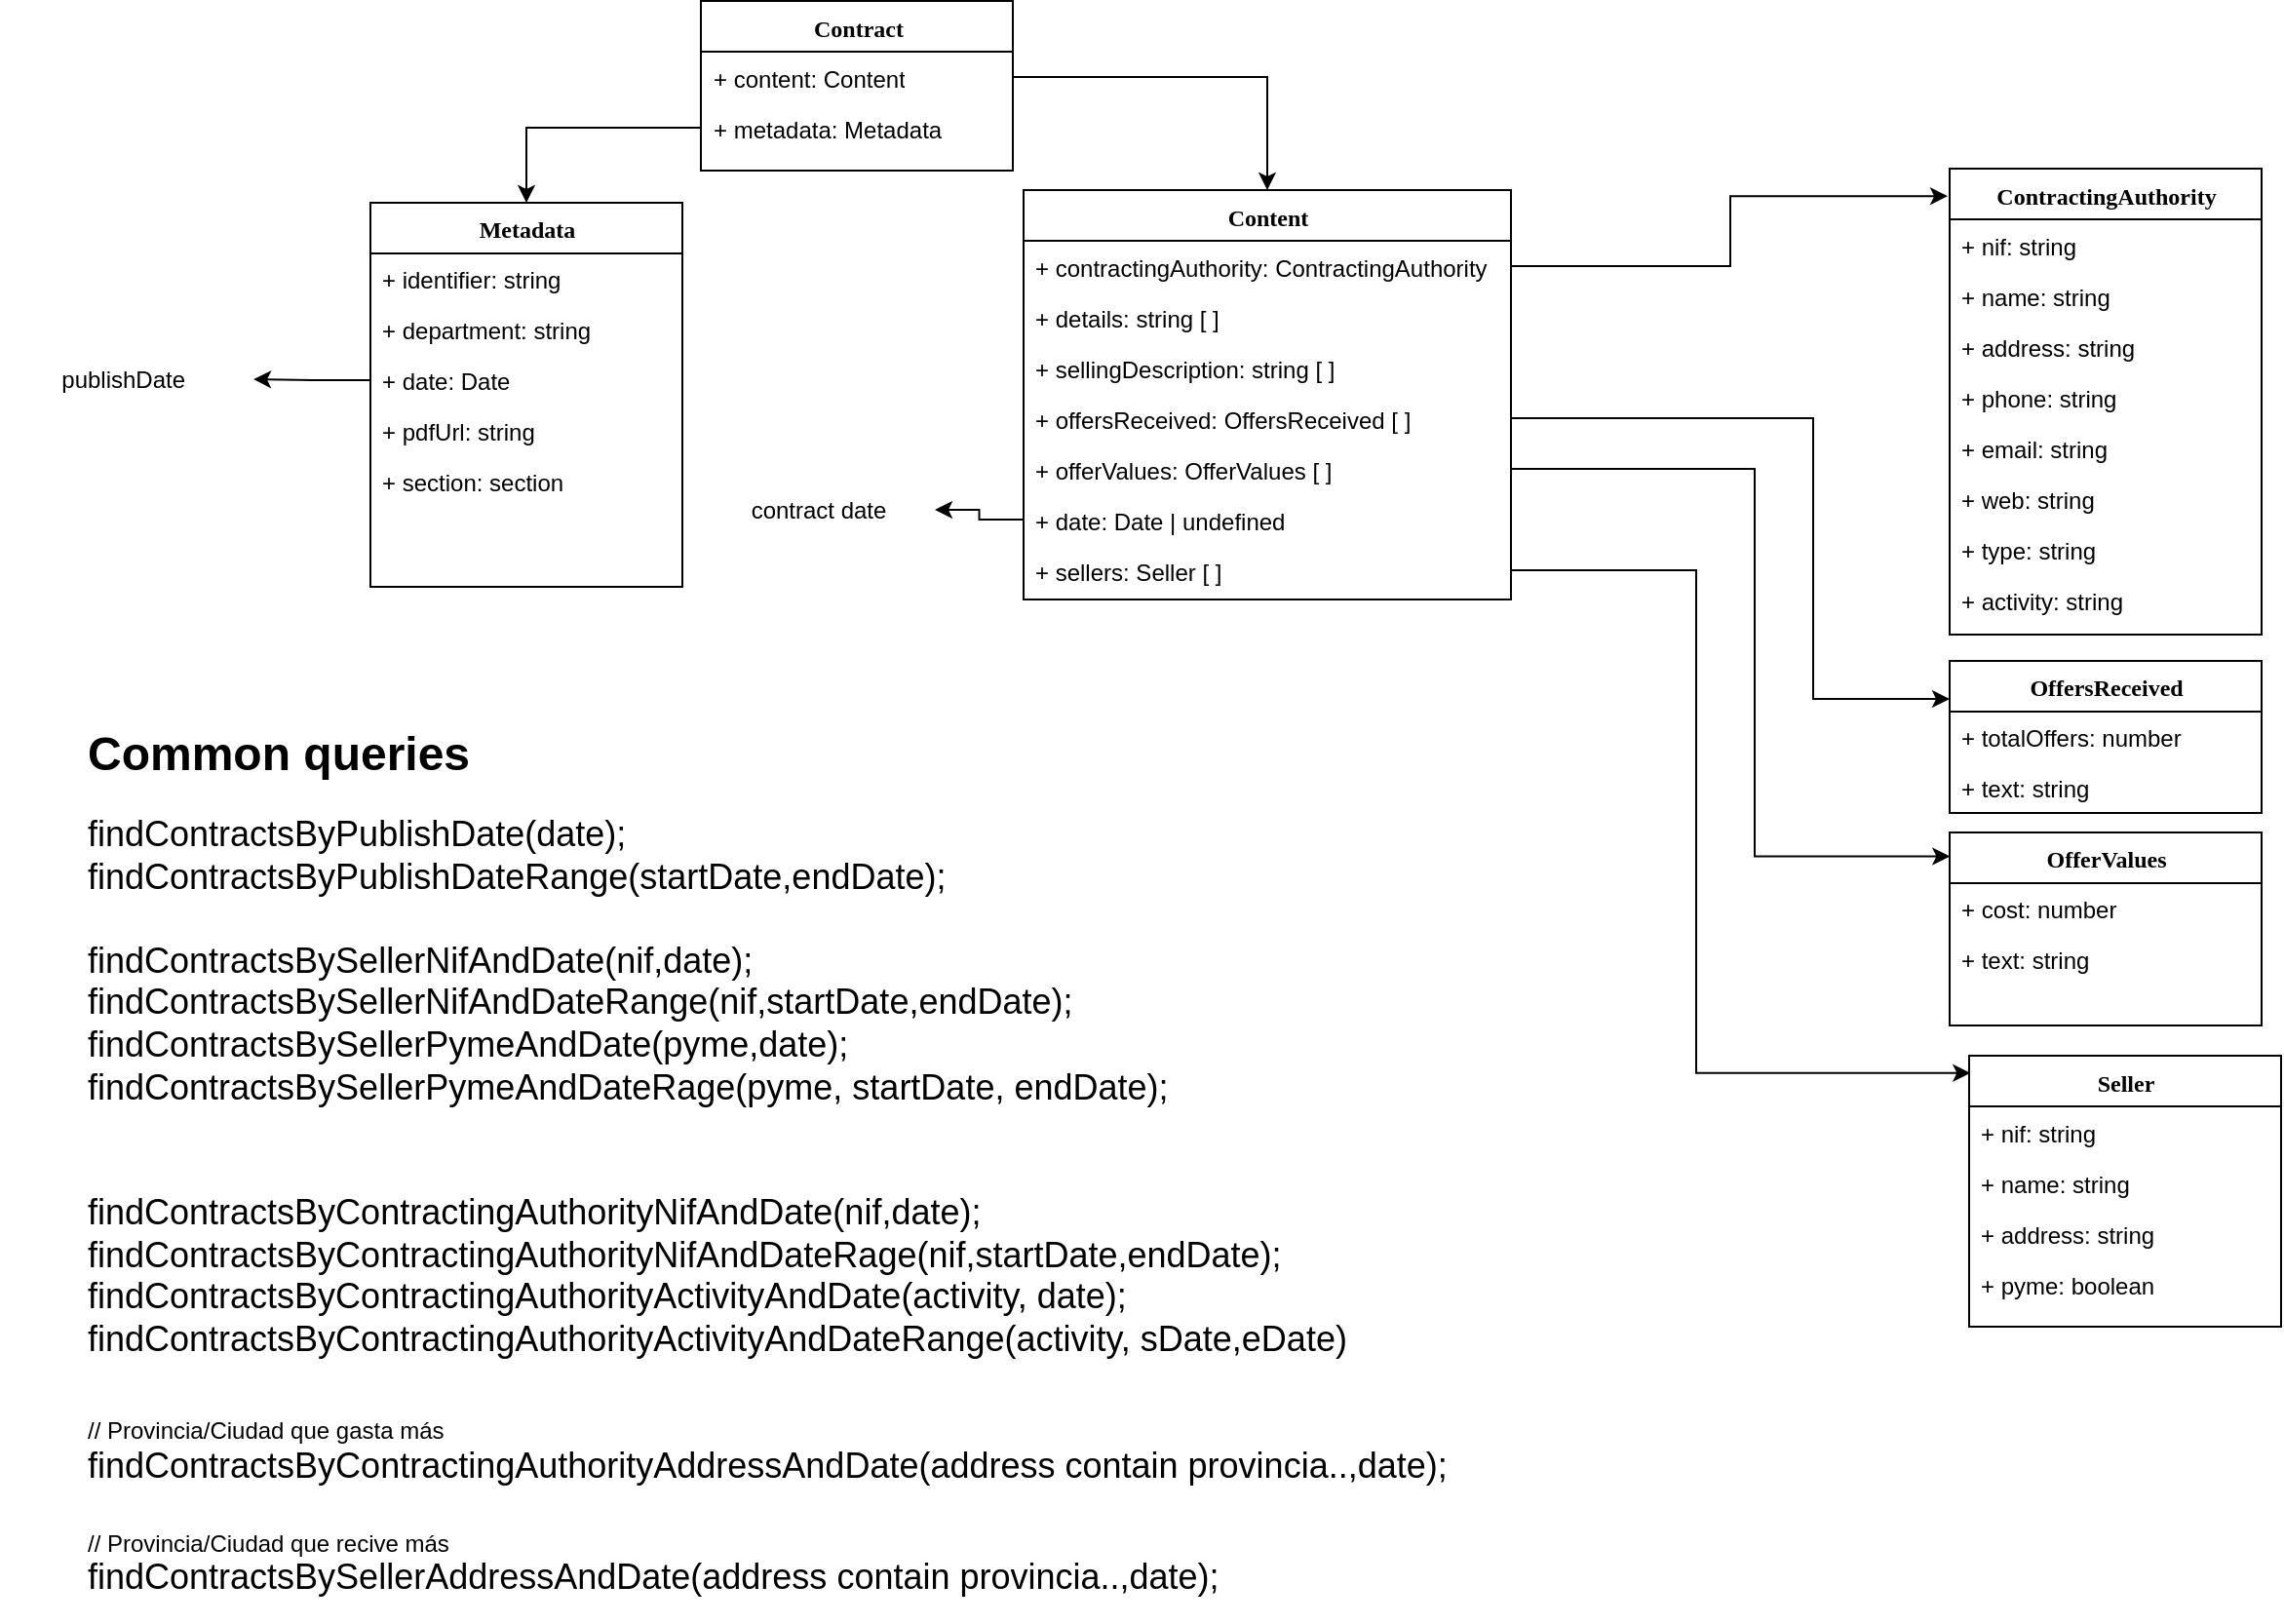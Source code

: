 <mxfile version="11.1.4" type="device"><diagram name="Page-1" id="9f46799a-70d6-7492-0946-bef42562c5a5"><mxGraphModel dx="2926" dy="1777" grid="1" gridSize="10" guides="1" tooltips="1" connect="1" arrows="1" fold="1" page="1" pageScale="1" pageWidth="1100" pageHeight="850" background="#ffffff" math="0" shadow="0"><root><mxCell id="0"/><mxCell id="1" parent="0"/><mxCell id="78961159f06e98e8-17" value="Contract&lt;br&gt;" style="swimlane;html=1;fontStyle=1;align=center;verticalAlign=top;childLayout=stackLayout;horizontal=1;startSize=26;horizontalStack=0;resizeParent=1;resizeLast=0;collapsible=1;marginBottom=0;swimlaneFillColor=#ffffff;rounded=0;shadow=0;comic=0;labelBackgroundColor=none;strokeColor=#000000;strokeWidth=1;fillColor=none;fontFamily=Verdana;fontSize=12;fontColor=#000000;" parent="1" vertex="1"><mxGeometry x="-0.5" y="-141.5" width="160" height="87" as="geometry"/></mxCell><mxCell id="78961159f06e98e8-21" value="+ content: Content" style="text;html=1;strokeColor=none;fillColor=none;align=left;verticalAlign=top;spacingLeft=4;spacingRight=4;whiteSpace=wrap;overflow=hidden;rotatable=0;points=[[0,0.5],[1,0.5]];portConstraint=eastwest;" parent="78961159f06e98e8-17" vertex="1"><mxGeometry y="26" width="160" height="26" as="geometry"/></mxCell><mxCell id="78961159f06e98e8-23" value="+ metadata: Metadata" style="text;html=1;strokeColor=none;fillColor=none;align=left;verticalAlign=top;spacingLeft=4;spacingRight=4;whiteSpace=wrap;overflow=hidden;rotatable=0;points=[[0,0.5],[1,0.5]];portConstraint=eastwest;" parent="78961159f06e98e8-17" vertex="1"><mxGeometry y="52" width="160" height="26" as="geometry"/></mxCell><mxCell id="78961159f06e98e8-30" value="Content" style="swimlane;html=1;fontStyle=1;align=center;verticalAlign=top;childLayout=stackLayout;horizontal=1;startSize=26;horizontalStack=0;resizeParent=1;resizeLast=0;collapsible=1;marginBottom=0;swimlaneFillColor=#ffffff;rounded=0;shadow=0;comic=0;labelBackgroundColor=none;strokeColor=#000000;strokeWidth=1;fillColor=none;fontFamily=Verdana;fontSize=12;fontColor=#000000;" parent="1" vertex="1"><mxGeometry x="165" y="-44.5" width="250" height="210" as="geometry"/></mxCell><mxCell id="78961159f06e98e8-31" value="+ contractingAuthority: ContractingAuthority" style="text;html=1;strokeColor=none;fillColor=none;align=left;verticalAlign=top;spacingLeft=4;spacingRight=4;whiteSpace=wrap;overflow=hidden;rotatable=0;points=[[0,0.5],[1,0.5]];portConstraint=eastwest;" parent="78961159f06e98e8-30" vertex="1"><mxGeometry y="26" width="250" height="26" as="geometry"/></mxCell><mxCell id="78961159f06e98e8-32" value="+ details: string [ ]" style="text;html=1;strokeColor=none;fillColor=none;align=left;verticalAlign=top;spacingLeft=4;spacingRight=4;whiteSpace=wrap;overflow=hidden;rotatable=0;points=[[0,0.5],[1,0.5]];portConstraint=eastwest;" parent="78961159f06e98e8-30" vertex="1"><mxGeometry y="52" width="250" height="26" as="geometry"/></mxCell><mxCell id="78961159f06e98e8-33" value="+ sellingDescription: string [ ]" style="text;html=1;strokeColor=none;fillColor=none;align=left;verticalAlign=top;spacingLeft=4;spacingRight=4;whiteSpace=wrap;overflow=hidden;rotatable=0;points=[[0,0.5],[1,0.5]];portConstraint=eastwest;" parent="78961159f06e98e8-30" vertex="1"><mxGeometry y="78" width="250" height="26" as="geometry"/></mxCell><mxCell id="78961159f06e98e8-34" value="+ offersReceived: OffersReceived [ ]" style="text;html=1;strokeColor=none;fillColor=none;align=left;verticalAlign=top;spacingLeft=4;spacingRight=4;whiteSpace=wrap;overflow=hidden;rotatable=0;points=[[0,0.5],[1,0.5]];portConstraint=eastwest;" parent="78961159f06e98e8-30" vertex="1"><mxGeometry y="104" width="250" height="26" as="geometry"/></mxCell><mxCell id="78961159f06e98e8-36" value="+ offerValues: OfferValues [ ]" style="text;html=1;strokeColor=none;fillColor=none;align=left;verticalAlign=top;spacingLeft=4;spacingRight=4;whiteSpace=wrap;overflow=hidden;rotatable=0;points=[[0,0.5],[1,0.5]];portConstraint=eastwest;" parent="78961159f06e98e8-30" vertex="1"><mxGeometry y="130" width="250" height="26" as="geometry"/></mxCell><mxCell id="78961159f06e98e8-37" value="+ date: Date | undefined" style="text;html=1;strokeColor=none;fillColor=none;align=left;verticalAlign=top;spacingLeft=4;spacingRight=4;whiteSpace=wrap;overflow=hidden;rotatable=0;points=[[0,0.5],[1,0.5]];portConstraint=eastwest;" parent="78961159f06e98e8-30" vertex="1"><mxGeometry y="156" width="250" height="26" as="geometry"/></mxCell><mxCell id="BPd1W013YtHDv4Fu67jF-3" value="+ sellers: Seller [ ]" style="text;html=1;strokeColor=none;fillColor=none;align=left;verticalAlign=top;spacingLeft=4;spacingRight=4;whiteSpace=wrap;overflow=hidden;rotatable=0;points=[[0,0.5],[1,0.5]];portConstraint=eastwest;" vertex="1" parent="78961159f06e98e8-30"><mxGeometry y="182" width="250" height="26" as="geometry"/></mxCell><mxCell id="78961159f06e98e8-43" value="Metadata" style="swimlane;html=1;fontStyle=1;align=center;verticalAlign=top;childLayout=stackLayout;horizontal=1;startSize=26;horizontalStack=0;resizeParent=1;resizeLast=0;collapsible=1;marginBottom=0;swimlaneFillColor=#ffffff;rounded=0;shadow=0;comic=0;labelBackgroundColor=none;strokeColor=#000000;strokeWidth=1;fillColor=none;fontFamily=Verdana;fontSize=12;fontColor=#000000;" parent="1" vertex="1"><mxGeometry x="-170" y="-38" width="160" height="197" as="geometry"/></mxCell><mxCell id="78961159f06e98e8-44" value="+ identifier: string" style="text;html=1;strokeColor=none;fillColor=none;align=left;verticalAlign=top;spacingLeft=4;spacingRight=4;whiteSpace=wrap;overflow=hidden;rotatable=0;points=[[0,0.5],[1,0.5]];portConstraint=eastwest;" parent="78961159f06e98e8-43" vertex="1"><mxGeometry y="26" width="160" height="26" as="geometry"/></mxCell><mxCell id="78961159f06e98e8-49" value="+ department: string" style="text;html=1;strokeColor=none;fillColor=none;align=left;verticalAlign=top;spacingLeft=4;spacingRight=4;whiteSpace=wrap;overflow=hidden;rotatable=0;points=[[0,0.5],[1,0.5]];portConstraint=eastwest;" parent="78961159f06e98e8-43" vertex="1"><mxGeometry y="52" width="160" height="26" as="geometry"/></mxCell><mxCell id="78961159f06e98e8-45" value="+ date: Date" style="text;html=1;strokeColor=none;fillColor=none;align=left;verticalAlign=top;spacingLeft=4;spacingRight=4;whiteSpace=wrap;overflow=hidden;rotatable=0;points=[[0,0.5],[1,0.5]];portConstraint=eastwest;" parent="78961159f06e98e8-43" vertex="1"><mxGeometry y="78" width="160" height="26" as="geometry"/></mxCell><mxCell id="78961159f06e98e8-50" value="+ pdfUrl: string" style="text;html=1;strokeColor=none;fillColor=none;align=left;verticalAlign=top;spacingLeft=4;spacingRight=4;whiteSpace=wrap;overflow=hidden;rotatable=0;points=[[0,0.5],[1,0.5]];portConstraint=eastwest;" parent="78961159f06e98e8-43" vertex="1"><mxGeometry y="104" width="160" height="26" as="geometry"/></mxCell><mxCell id="BPd1W013YtHDv4Fu67jF-1" value="+ section: section" style="text;html=1;strokeColor=none;fillColor=none;align=left;verticalAlign=top;spacingLeft=4;spacingRight=4;whiteSpace=wrap;overflow=hidden;rotatable=0;points=[[0,0.5],[1,0.5]];portConstraint=eastwest;" vertex="1" parent="78961159f06e98e8-43"><mxGeometry y="130" width="160" height="26" as="geometry"/></mxCell><mxCell id="78961159f06e98e8-69" value="ContractingAuthority" style="swimlane;html=1;fontStyle=1;align=center;verticalAlign=top;childLayout=stackLayout;horizontal=1;startSize=26;horizontalStack=0;resizeParent=1;resizeLast=0;collapsible=1;marginBottom=0;swimlaneFillColor=#ffffff;rounded=0;shadow=0;comic=0;labelBackgroundColor=none;strokeColor=#000000;strokeWidth=1;fillColor=none;fontFamily=Verdana;fontSize=12;fontColor=#000000;" parent="1" vertex="1"><mxGeometry x="640" y="-55.5" width="160" height="239" as="geometry"/></mxCell><mxCell id="78961159f06e98e8-70" value="+ nif: string" style="text;html=1;strokeColor=none;fillColor=none;align=left;verticalAlign=top;spacingLeft=4;spacingRight=4;whiteSpace=wrap;overflow=hidden;rotatable=0;points=[[0,0.5],[1,0.5]];portConstraint=eastwest;" parent="78961159f06e98e8-69" vertex="1"><mxGeometry y="26" width="160" height="26" as="geometry"/></mxCell><mxCell id="BPd1W013YtHDv4Fu67jF-4" value="+ name: string" style="text;html=1;strokeColor=none;fillColor=none;align=left;verticalAlign=top;spacingLeft=4;spacingRight=4;whiteSpace=wrap;overflow=hidden;rotatable=0;points=[[0,0.5],[1,0.5]];portConstraint=eastwest;" vertex="1" parent="78961159f06e98e8-69"><mxGeometry y="52" width="160" height="26" as="geometry"/></mxCell><mxCell id="BPd1W013YtHDv4Fu67jF-5" value="+ address: string" style="text;html=1;strokeColor=none;fillColor=none;align=left;verticalAlign=top;spacingLeft=4;spacingRight=4;whiteSpace=wrap;overflow=hidden;rotatable=0;points=[[0,0.5],[1,0.5]];portConstraint=eastwest;" vertex="1" parent="78961159f06e98e8-69"><mxGeometry y="78" width="160" height="26" as="geometry"/></mxCell><mxCell id="BPd1W013YtHDv4Fu67jF-6" value="+ phone: string" style="text;html=1;strokeColor=none;fillColor=none;align=left;verticalAlign=top;spacingLeft=4;spacingRight=4;whiteSpace=wrap;overflow=hidden;rotatable=0;points=[[0,0.5],[1,0.5]];portConstraint=eastwest;" vertex="1" parent="78961159f06e98e8-69"><mxGeometry y="104" width="160" height="26" as="geometry"/></mxCell><mxCell id="BPd1W013YtHDv4Fu67jF-7" value="+ email: string" style="text;html=1;strokeColor=none;fillColor=none;align=left;verticalAlign=top;spacingLeft=4;spacingRight=4;whiteSpace=wrap;overflow=hidden;rotatable=0;points=[[0,0.5],[1,0.5]];portConstraint=eastwest;" vertex="1" parent="78961159f06e98e8-69"><mxGeometry y="130" width="160" height="26" as="geometry"/></mxCell><mxCell id="BPd1W013YtHDv4Fu67jF-8" value="+ web: string" style="text;html=1;strokeColor=none;fillColor=none;align=left;verticalAlign=top;spacingLeft=4;spacingRight=4;whiteSpace=wrap;overflow=hidden;rotatable=0;points=[[0,0.5],[1,0.5]];portConstraint=eastwest;" vertex="1" parent="78961159f06e98e8-69"><mxGeometry y="156" width="160" height="26" as="geometry"/></mxCell><mxCell id="BPd1W013YtHDv4Fu67jF-9" value="+ type: string" style="text;html=1;strokeColor=none;fillColor=none;align=left;verticalAlign=top;spacingLeft=4;spacingRight=4;whiteSpace=wrap;overflow=hidden;rotatable=0;points=[[0,0.5],[1,0.5]];portConstraint=eastwest;" vertex="1" parent="78961159f06e98e8-69"><mxGeometry y="182" width="160" height="26" as="geometry"/></mxCell><mxCell id="BPd1W013YtHDv4Fu67jF-10" value="+ activity: string" style="text;html=1;strokeColor=none;fillColor=none;align=left;verticalAlign=top;spacingLeft=4;spacingRight=4;whiteSpace=wrap;overflow=hidden;rotatable=0;points=[[0,0.5],[1,0.5]];portConstraint=eastwest;" vertex="1" parent="78961159f06e98e8-69"><mxGeometry y="208" width="160" height="26" as="geometry"/></mxCell><mxCell id="78961159f06e98e8-82" value="OfferValues" style="swimlane;html=1;fontStyle=1;align=center;verticalAlign=top;childLayout=stackLayout;horizontal=1;startSize=26;horizontalStack=0;resizeParent=1;resizeLast=0;collapsible=1;marginBottom=0;swimlaneFillColor=#ffffff;rounded=0;shadow=0;comic=0;labelBackgroundColor=none;strokeColor=#000000;strokeWidth=1;fillColor=none;fontFamily=Verdana;fontSize=12;fontColor=#000000;" parent="1" vertex="1"><mxGeometry x="640" y="285" width="160" height="99" as="geometry"/></mxCell><mxCell id="78961159f06e98e8-83" value="+ cost: number" style="text;html=1;strokeColor=none;fillColor=none;align=left;verticalAlign=top;spacingLeft=4;spacingRight=4;whiteSpace=wrap;overflow=hidden;rotatable=0;points=[[0,0.5],[1,0.5]];portConstraint=eastwest;" parent="78961159f06e98e8-82" vertex="1"><mxGeometry y="26" width="160" height="26" as="geometry"/></mxCell><mxCell id="78961159f06e98e8-84" value="+ text: string" style="text;html=1;strokeColor=none;fillColor=none;align=left;verticalAlign=top;spacingLeft=4;spacingRight=4;whiteSpace=wrap;overflow=hidden;rotatable=0;points=[[0,0.5],[1,0.5]];portConstraint=eastwest;" parent="78961159f06e98e8-82" vertex="1"><mxGeometry y="52" width="160" height="26" as="geometry"/></mxCell><mxCell id="78961159f06e98e8-95" value="OffersReceived" style="swimlane;html=1;fontStyle=1;align=center;verticalAlign=top;childLayout=stackLayout;horizontal=1;startSize=26;horizontalStack=0;resizeParent=1;resizeLast=0;collapsible=1;marginBottom=0;swimlaneFillColor=#ffffff;rounded=0;shadow=0;comic=0;labelBackgroundColor=none;strokeColor=#000000;strokeWidth=1;fillColor=none;fontFamily=Verdana;fontSize=12;fontColor=#000000;" parent="1" vertex="1"><mxGeometry x="640" y="197" width="160" height="78" as="geometry"/></mxCell><mxCell id="78961159f06e98e8-96" value="+ totalOffers: number" style="text;html=1;strokeColor=none;fillColor=none;align=left;verticalAlign=top;spacingLeft=4;spacingRight=4;whiteSpace=wrap;overflow=hidden;rotatable=0;points=[[0,0.5],[1,0.5]];portConstraint=eastwest;" parent="78961159f06e98e8-95" vertex="1"><mxGeometry y="26" width="160" height="26" as="geometry"/></mxCell><mxCell id="78961159f06e98e8-97" value="+ text: string" style="text;html=1;strokeColor=none;fillColor=none;align=left;verticalAlign=top;spacingLeft=4;spacingRight=4;whiteSpace=wrap;overflow=hidden;rotatable=0;points=[[0,0.5],[1,0.5]];portConstraint=eastwest;" parent="78961159f06e98e8-95" vertex="1"><mxGeometry y="52" width="160" height="26" as="geometry"/></mxCell><mxCell id="78961159f06e98e8-108" value="Seller" style="swimlane;html=1;fontStyle=1;align=center;verticalAlign=top;childLayout=stackLayout;horizontal=1;startSize=26;horizontalStack=0;resizeParent=1;resizeLast=0;collapsible=1;marginBottom=0;swimlaneFillColor=#ffffff;rounded=0;shadow=0;comic=0;labelBackgroundColor=none;strokeColor=#000000;strokeWidth=1;fillColor=none;fontFamily=Verdana;fontSize=12;fontColor=#000000;" parent="1" vertex="1"><mxGeometry x="650" y="399.5" width="160" height="139" as="geometry"/></mxCell><mxCell id="78961159f06e98e8-109" value="+ nif: string&lt;br&gt;" style="text;html=1;strokeColor=none;fillColor=none;align=left;verticalAlign=top;spacingLeft=4;spacingRight=4;whiteSpace=wrap;overflow=hidden;rotatable=0;points=[[0,0.5],[1,0.5]];portConstraint=eastwest;" parent="78961159f06e98e8-108" vertex="1"><mxGeometry y="26" width="160" height="26" as="geometry"/></mxCell><mxCell id="78961159f06e98e8-110" value="+ name: string" style="text;html=1;strokeColor=none;fillColor=none;align=left;verticalAlign=top;spacingLeft=4;spacingRight=4;whiteSpace=wrap;overflow=hidden;rotatable=0;points=[[0,0.5],[1,0.5]];portConstraint=eastwest;" parent="78961159f06e98e8-108" vertex="1"><mxGeometry y="52" width="160" height="26" as="geometry"/></mxCell><mxCell id="BPd1W013YtHDv4Fu67jF-11" value="+ address: string" style="text;html=1;strokeColor=none;fillColor=none;align=left;verticalAlign=top;spacingLeft=4;spacingRight=4;whiteSpace=wrap;overflow=hidden;rotatable=0;points=[[0,0.5],[1,0.5]];portConstraint=eastwest;" vertex="1" parent="78961159f06e98e8-108"><mxGeometry y="78" width="160" height="26" as="geometry"/></mxCell><mxCell id="BPd1W013YtHDv4Fu67jF-12" value="+ pyme: boolean" style="text;html=1;strokeColor=none;fillColor=none;align=left;verticalAlign=top;spacingLeft=4;spacingRight=4;whiteSpace=wrap;overflow=hidden;rotatable=0;points=[[0,0.5],[1,0.5]];portConstraint=eastwest;" vertex="1" parent="78961159f06e98e8-108"><mxGeometry y="104" width="160" height="26" as="geometry"/></mxCell><mxCell id="BPd1W013YtHDv4Fu67jF-2" style="edgeStyle=orthogonalEdgeStyle;rounded=0;orthogonalLoop=1;jettySize=auto;html=1;exitX=0;exitY=0.5;exitDx=0;exitDy=0;entryX=0.5;entryY=0;entryDx=0;entryDy=0;" edge="1" parent="1" source="78961159f06e98e8-23" target="78961159f06e98e8-43"><mxGeometry relative="1" as="geometry"/></mxCell><mxCell id="BPd1W013YtHDv4Fu67jF-13" style="edgeStyle=orthogonalEdgeStyle;rounded=0;orthogonalLoop=1;jettySize=auto;html=1;exitX=1;exitY=0.5;exitDx=0;exitDy=0;entryX=0.5;entryY=0;entryDx=0;entryDy=0;" edge="1" parent="1" source="78961159f06e98e8-21" target="78961159f06e98e8-30"><mxGeometry relative="1" as="geometry"/></mxCell><mxCell id="BPd1W013YtHDv4Fu67jF-19" value="publishDate&amp;nbsp;" style="text;html=1;strokeColor=none;fillColor=none;align=center;verticalAlign=middle;whiteSpace=wrap;rounded=0;" vertex="1" parent="1"><mxGeometry x="-360" y="34" width="130" height="37" as="geometry"/></mxCell><mxCell id="BPd1W013YtHDv4Fu67jF-21" style="edgeStyle=orthogonalEdgeStyle;rounded=0;orthogonalLoop=1;jettySize=auto;html=1;" edge="1" parent="1" source="78961159f06e98e8-45" target="BPd1W013YtHDv4Fu67jF-19"><mxGeometry relative="1" as="geometry"/></mxCell><mxCell id="BPd1W013YtHDv4Fu67jF-22" value="contract date&lt;br&gt;" style="text;html=1;strokeColor=none;fillColor=none;align=center;verticalAlign=middle;whiteSpace=wrap;rounded=0;" vertex="1" parent="1"><mxGeometry x="-0.5" y="98.5" width="120" height="42" as="geometry"/></mxCell><mxCell id="BPd1W013YtHDv4Fu67jF-23" style="edgeStyle=orthogonalEdgeStyle;rounded=0;orthogonalLoop=1;jettySize=auto;html=1;" edge="1" parent="1" source="78961159f06e98e8-37" target="BPd1W013YtHDv4Fu67jF-22"><mxGeometry relative="1" as="geometry"/></mxCell><mxCell id="BPd1W013YtHDv4Fu67jF-24" style="edgeStyle=orthogonalEdgeStyle;rounded=0;orthogonalLoop=1;jettySize=auto;html=1;entryX=-0.006;entryY=0.059;entryDx=0;entryDy=0;entryPerimeter=0;" edge="1" parent="1" source="78961159f06e98e8-31" target="78961159f06e98e8-69"><mxGeometry relative="1" as="geometry"/></mxCell><mxCell id="BPd1W013YtHDv4Fu67jF-26" style="edgeStyle=orthogonalEdgeStyle;rounded=0;orthogonalLoop=1;jettySize=auto;html=1;entryX=0;entryY=0.25;entryDx=0;entryDy=0;" edge="1" parent="1" source="78961159f06e98e8-34" target="78961159f06e98e8-95"><mxGeometry relative="1" as="geometry"><Array as="points"><mxPoint x="570" y="73"/><mxPoint x="570" y="217"/></Array></mxGeometry></mxCell><mxCell id="BPd1W013YtHDv4Fu67jF-27" style="edgeStyle=orthogonalEdgeStyle;rounded=0;orthogonalLoop=1;jettySize=auto;html=1;entryX=0.001;entryY=0.124;entryDx=0;entryDy=0;entryPerimeter=0;" edge="1" parent="1" source="78961159f06e98e8-36" target="78961159f06e98e8-82"><mxGeometry relative="1" as="geometry"><Array as="points"><mxPoint x="540" y="99"/><mxPoint x="540" y="298"/></Array></mxGeometry></mxCell><mxCell id="BPd1W013YtHDv4Fu67jF-28" style="edgeStyle=orthogonalEdgeStyle;rounded=0;orthogonalLoop=1;jettySize=auto;html=1;entryX=0.004;entryY=0.064;entryDx=0;entryDy=0;entryPerimeter=0;" edge="1" parent="1" source="BPd1W013YtHDv4Fu67jF-3" target="78961159f06e98e8-108"><mxGeometry relative="1" as="geometry"><Array as="points"><mxPoint x="510" y="151"/><mxPoint x="510" y="408"/></Array></mxGeometry></mxCell><mxCell id="BPd1W013YtHDv4Fu67jF-30" value="&lt;h1&gt;Common queries&lt;/h1&gt;&lt;p&gt;&lt;font style=&quot;font-size: 18px&quot;&gt;findContractsByPublishDate(date);&lt;br&gt;findContractsByPublishDateRange(startDate,endDate);&lt;br&gt;&lt;br&gt;findContractsBySellerNifAndDate(nif,date);&lt;br&gt;findContractsBySellerNifAndDateRange(nif,startDate,endDate);&lt;br&gt;findContractsBySellerPymeAndDate(pyme,date);&lt;br&gt;findContractsBySellerPymeAndDateRage(pyme, startDate, endDate);&lt;br&gt;&lt;br&gt;&lt;br&gt;findContractsByContractingAuthorityNifAndDate(nif,date);&lt;br&gt;findContractsByContractingAuthorityNifAndDateRage(nif,startDate,endDate);&lt;br&gt;&lt;/font&gt;&lt;span style=&quot;font-size: 18px&quot;&gt;findContractsByContractingAuthorityActivityAndDate(activity, date);&lt;br&gt;&lt;/span&gt;&lt;span style=&quot;font-size: 18px&quot;&gt;findContractsByContractingAuthorityActivityAndDateRange(activity, sDate,eDate)&lt;br&gt;&lt;/span&gt;&lt;br&gt;&lt;br&gt;// Provincia/Ciudad que gasta más&lt;br&gt;&lt;span style=&quot;font-size: 18px&quot;&gt;findContractsByContractingAuthorityAddressAndDate(address contain provincia..,date);&lt;br&gt;&lt;br&gt;&lt;/span&gt;// Provincia/Ciudad que recive más&lt;br&gt;&lt;span style=&quot;font-size: 18px&quot;&gt;findContractsBySellerAddressAndDate(address contain provincia..,date);&lt;/span&gt;&lt;br&gt;&lt;/p&gt;" style="text;html=1;strokeColor=none;fillColor=none;spacing=5;spacingTop=-20;whiteSpace=wrap;overflow=hidden;rounded=0;" vertex="1" parent="1"><mxGeometry x="-320" y="225" width="810" height="465" as="geometry"/></mxCell></root></mxGraphModel></diagram></mxfile>